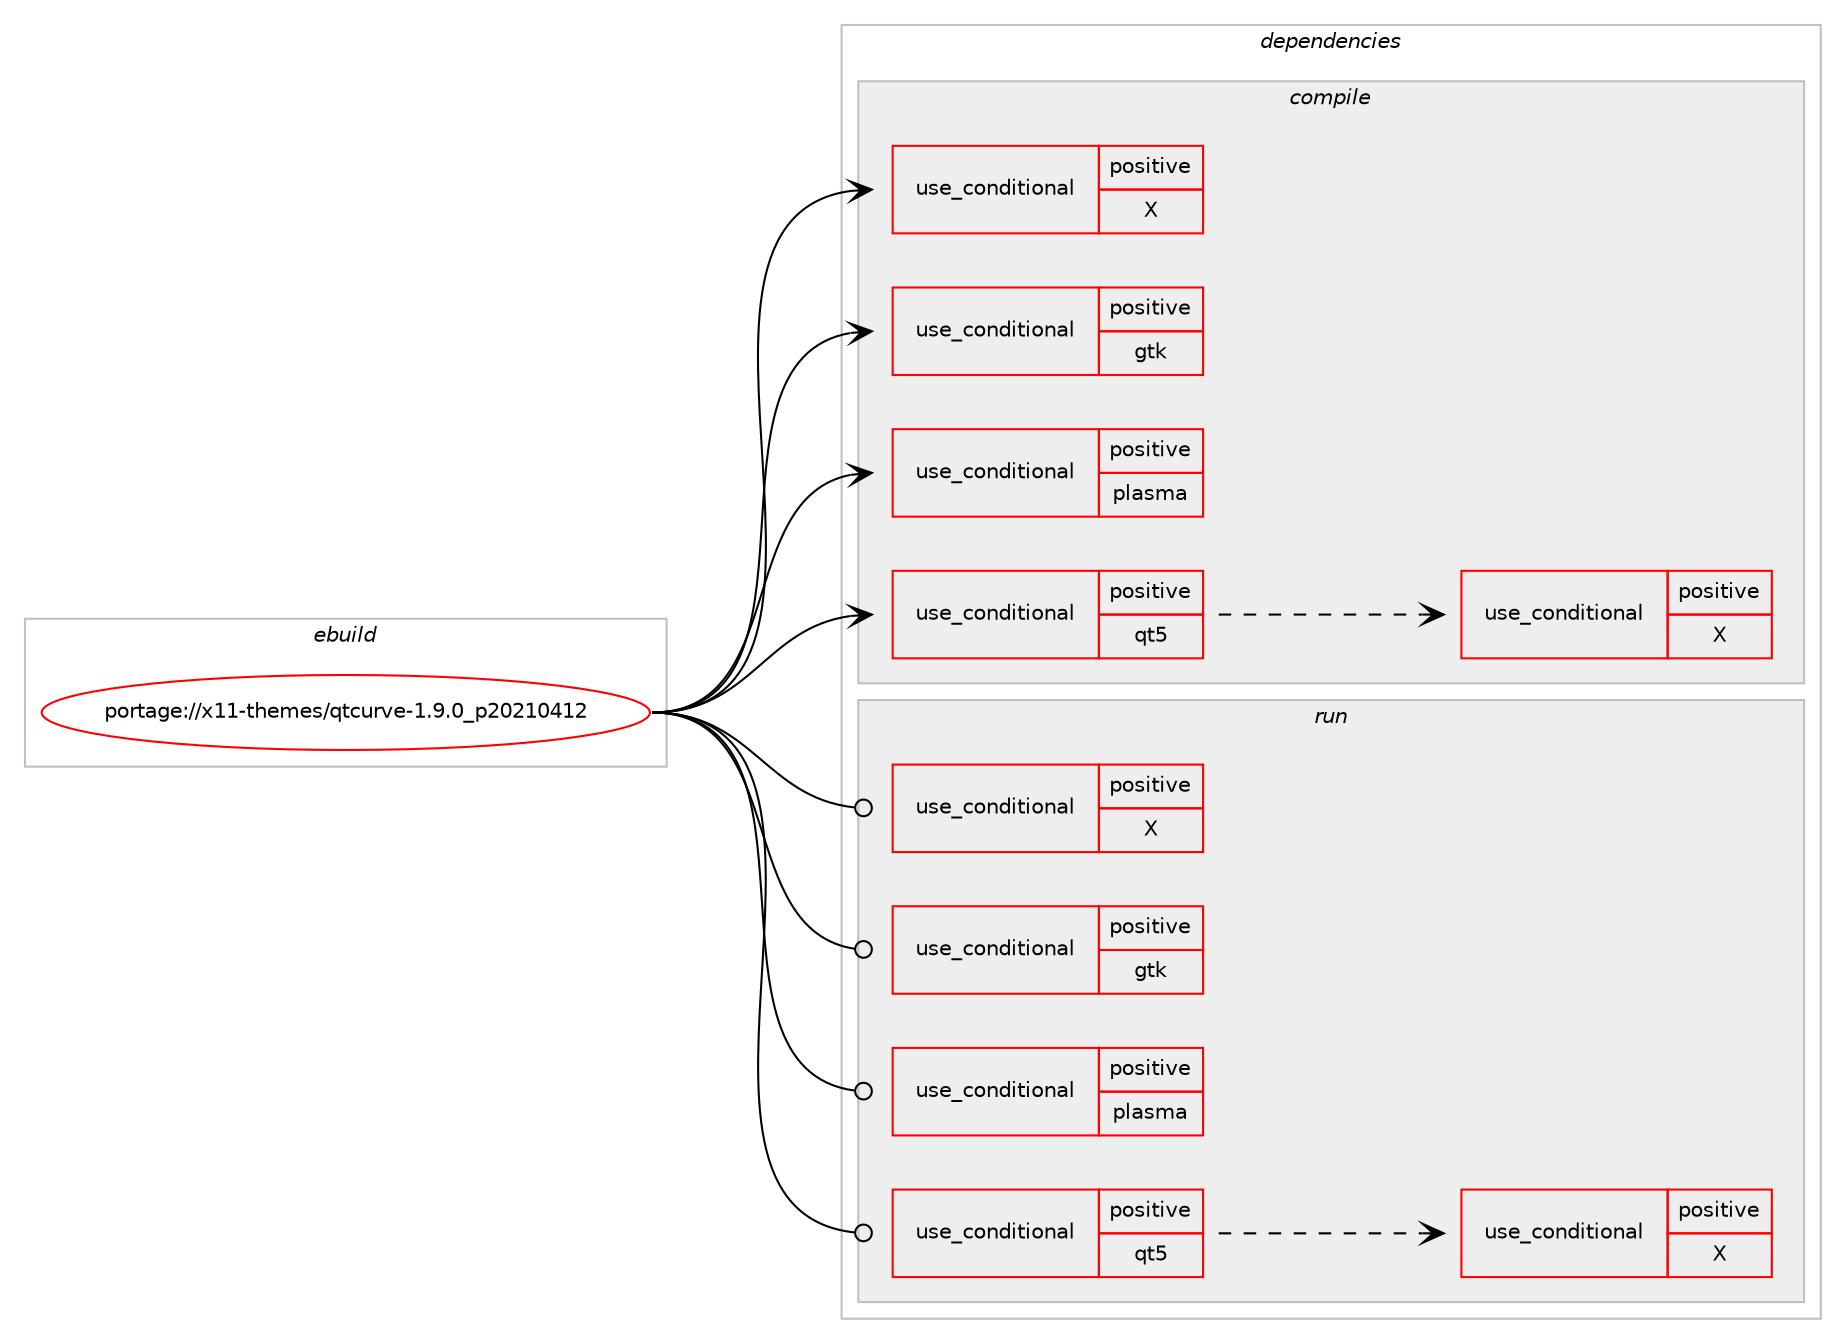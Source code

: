 digraph prolog {

# *************
# Graph options
# *************

newrank=true;
concentrate=true;
compound=true;
graph [rankdir=LR,fontname=Helvetica,fontsize=10,ranksep=1.5];#, ranksep=2.5, nodesep=0.2];
edge  [arrowhead=vee];
node  [fontname=Helvetica,fontsize=10];

# **********
# The ebuild
# **********

subgraph cluster_leftcol {
color=gray;
rank=same;
label=<<i>ebuild</i>>;
id [label="portage://x11-themes/qtcurve-1.9.0_p20210412", color=red, width=4, href="../x11-themes/qtcurve-1.9.0_p20210412.svg"];
}

# ****************
# The dependencies
# ****************

subgraph cluster_midcol {
color=gray;
label=<<i>dependencies</i>>;
subgraph cluster_compile {
fillcolor="#eeeeee";
style=filled;
label=<<i>compile</i>>;
subgraph cond120322 {
dependency231541 [label=<<TABLE BORDER="0" CELLBORDER="1" CELLSPACING="0" CELLPADDING="4"><TR><TD ROWSPAN="3" CELLPADDING="10">use_conditional</TD></TR><TR><TD>positive</TD></TR><TR><TD>X</TD></TR></TABLE>>, shape=none, color=red];
# *** BEGIN UNKNOWN DEPENDENCY TYPE (TODO) ***
# dependency231541 -> package_dependency(portage://x11-themes/qtcurve-1.9.0_p20210412,install,no,x11-libs,libX11,none,[,,],[],[])
# *** END UNKNOWN DEPENDENCY TYPE (TODO) ***

# *** BEGIN UNKNOWN DEPENDENCY TYPE (TODO) ***
# dependency231541 -> package_dependency(portage://x11-themes/qtcurve-1.9.0_p20210412,install,no,x11-libs,libxcb,none,[,,],[],[])
# *** END UNKNOWN DEPENDENCY TYPE (TODO) ***

}
id:e -> dependency231541:w [weight=20,style="solid",arrowhead="vee"];
subgraph cond120323 {
dependency231542 [label=<<TABLE BORDER="0" CELLBORDER="1" CELLSPACING="0" CELLPADDING="4"><TR><TD ROWSPAN="3" CELLPADDING="10">use_conditional</TD></TR><TR><TD>positive</TD></TR><TR><TD>gtk</TD></TR></TABLE>>, shape=none, color=red];
# *** BEGIN UNKNOWN DEPENDENCY TYPE (TODO) ***
# dependency231542 -> package_dependency(portage://x11-themes/qtcurve-1.9.0_p20210412,install,no,x11-libs,gtk+,none,[,,],[slot(2)],[])
# *** END UNKNOWN DEPENDENCY TYPE (TODO) ***

}
id:e -> dependency231542:w [weight=20,style="solid",arrowhead="vee"];
subgraph cond120324 {
dependency231543 [label=<<TABLE BORDER="0" CELLBORDER="1" CELLSPACING="0" CELLPADDING="4"><TR><TD ROWSPAN="3" CELLPADDING="10">use_conditional</TD></TR><TR><TD>positive</TD></TR><TR><TD>plasma</TD></TR></TABLE>>, shape=none, color=red];
# *** BEGIN UNKNOWN DEPENDENCY TYPE (TODO) ***
# dependency231543 -> package_dependency(portage://x11-themes/qtcurve-1.9.0_p20210412,install,no,dev-qt,qtprintsupport,none,[,,],[slot(5)],[])
# *** END UNKNOWN DEPENDENCY TYPE (TODO) ***

# *** BEGIN UNKNOWN DEPENDENCY TYPE (TODO) ***
# dependency231543 -> package_dependency(portage://x11-themes/qtcurve-1.9.0_p20210412,install,no,kde-frameworks,frameworkintegration,none,[,,],[slot(5)],[])
# *** END UNKNOWN DEPENDENCY TYPE (TODO) ***

# *** BEGIN UNKNOWN DEPENDENCY TYPE (TODO) ***
# dependency231543 -> package_dependency(portage://x11-themes/qtcurve-1.9.0_p20210412,install,no,kde-frameworks,karchive,none,[,,],[slot(5)],[])
# *** END UNKNOWN DEPENDENCY TYPE (TODO) ***

# *** BEGIN UNKNOWN DEPENDENCY TYPE (TODO) ***
# dependency231543 -> package_dependency(portage://x11-themes/qtcurve-1.9.0_p20210412,install,no,kde-frameworks,kcompletion,none,[,,],[slot(5)],[])
# *** END UNKNOWN DEPENDENCY TYPE (TODO) ***

# *** BEGIN UNKNOWN DEPENDENCY TYPE (TODO) ***
# dependency231543 -> package_dependency(portage://x11-themes/qtcurve-1.9.0_p20210412,install,no,kde-frameworks,kconfig,none,[,,],[slot(5)],[])
# *** END UNKNOWN DEPENDENCY TYPE (TODO) ***

# *** BEGIN UNKNOWN DEPENDENCY TYPE (TODO) ***
# dependency231543 -> package_dependency(portage://x11-themes/qtcurve-1.9.0_p20210412,install,no,kde-frameworks,kconfigwidgets,none,[,,],[slot(5)],[])
# *** END UNKNOWN DEPENDENCY TYPE (TODO) ***

# *** BEGIN UNKNOWN DEPENDENCY TYPE (TODO) ***
# dependency231543 -> package_dependency(portage://x11-themes/qtcurve-1.9.0_p20210412,install,no,kde-frameworks,kcoreaddons,none,[,,],[slot(5)],[])
# *** END UNKNOWN DEPENDENCY TYPE (TODO) ***

# *** BEGIN UNKNOWN DEPENDENCY TYPE (TODO) ***
# dependency231543 -> package_dependency(portage://x11-themes/qtcurve-1.9.0_p20210412,install,no,kde-frameworks,kguiaddons,none,[,,],[slot(5)],[])
# *** END UNKNOWN DEPENDENCY TYPE (TODO) ***

# *** BEGIN UNKNOWN DEPENDENCY TYPE (TODO) ***
# dependency231543 -> package_dependency(portage://x11-themes/qtcurve-1.9.0_p20210412,install,no,kde-frameworks,ki18n,none,[,,],[slot(5)],[])
# *** END UNKNOWN DEPENDENCY TYPE (TODO) ***

# *** BEGIN UNKNOWN DEPENDENCY TYPE (TODO) ***
# dependency231543 -> package_dependency(portage://x11-themes/qtcurve-1.9.0_p20210412,install,no,kde-frameworks,kiconthemes,none,[,,],[slot(5)],[])
# *** END UNKNOWN DEPENDENCY TYPE (TODO) ***

# *** BEGIN UNKNOWN DEPENDENCY TYPE (TODO) ***
# dependency231543 -> package_dependency(portage://x11-themes/qtcurve-1.9.0_p20210412,install,no,kde-frameworks,kio,none,[,,],[slot(5)],[])
# *** END UNKNOWN DEPENDENCY TYPE (TODO) ***

# *** BEGIN UNKNOWN DEPENDENCY TYPE (TODO) ***
# dependency231543 -> package_dependency(portage://x11-themes/qtcurve-1.9.0_p20210412,install,no,kde-frameworks,kwidgetsaddons,none,[,,],[slot(5)],[])
# *** END UNKNOWN DEPENDENCY TYPE (TODO) ***

# *** BEGIN UNKNOWN DEPENDENCY TYPE (TODO) ***
# dependency231543 -> package_dependency(portage://x11-themes/qtcurve-1.9.0_p20210412,install,no,kde-frameworks,kwindowsystem,none,[,,],[slot(5)],[])
# *** END UNKNOWN DEPENDENCY TYPE (TODO) ***

# *** BEGIN UNKNOWN DEPENDENCY TYPE (TODO) ***
# dependency231543 -> package_dependency(portage://x11-themes/qtcurve-1.9.0_p20210412,install,no,kde-frameworks,kxmlgui,none,[,,],[slot(5)],[])
# *** END UNKNOWN DEPENDENCY TYPE (TODO) ***

}
id:e -> dependency231543:w [weight=20,style="solid",arrowhead="vee"];
subgraph cond120325 {
dependency231544 [label=<<TABLE BORDER="0" CELLBORDER="1" CELLSPACING="0" CELLPADDING="4"><TR><TD ROWSPAN="3" CELLPADDING="10">use_conditional</TD></TR><TR><TD>positive</TD></TR><TR><TD>qt5</TD></TR></TABLE>>, shape=none, color=red];
# *** BEGIN UNKNOWN DEPENDENCY TYPE (TODO) ***
# dependency231544 -> package_dependency(portage://x11-themes/qtcurve-1.9.0_p20210412,install,no,dev-qt,qtcore,none,[,,],[slot(5)],[])
# *** END UNKNOWN DEPENDENCY TYPE (TODO) ***

# *** BEGIN UNKNOWN DEPENDENCY TYPE (TODO) ***
# dependency231544 -> package_dependency(portage://x11-themes/qtcurve-1.9.0_p20210412,install,no,dev-qt,qtdbus,none,[,,],[slot(5)],[])
# *** END UNKNOWN DEPENDENCY TYPE (TODO) ***

# *** BEGIN UNKNOWN DEPENDENCY TYPE (TODO) ***
# dependency231544 -> package_dependency(portage://x11-themes/qtcurve-1.9.0_p20210412,install,no,dev-qt,qtgui,none,[,,],[slot(5)],[])
# *** END UNKNOWN DEPENDENCY TYPE (TODO) ***

# *** BEGIN UNKNOWN DEPENDENCY TYPE (TODO) ***
# dependency231544 -> package_dependency(portage://x11-themes/qtcurve-1.9.0_p20210412,install,no,dev-qt,qtsvg,none,[,,],[slot(5)],[])
# *** END UNKNOWN DEPENDENCY TYPE (TODO) ***

# *** BEGIN UNKNOWN DEPENDENCY TYPE (TODO) ***
# dependency231544 -> package_dependency(portage://x11-themes/qtcurve-1.9.0_p20210412,install,no,dev-qt,qtwidgets,none,[,,],[slot(5)],[])
# *** END UNKNOWN DEPENDENCY TYPE (TODO) ***

subgraph cond120326 {
dependency231545 [label=<<TABLE BORDER="0" CELLBORDER="1" CELLSPACING="0" CELLPADDING="4"><TR><TD ROWSPAN="3" CELLPADDING="10">use_conditional</TD></TR><TR><TD>positive</TD></TR><TR><TD>X</TD></TR></TABLE>>, shape=none, color=red];
# *** BEGIN UNKNOWN DEPENDENCY TYPE (TODO) ***
# dependency231545 -> package_dependency(portage://x11-themes/qtcurve-1.9.0_p20210412,install,no,dev-qt,qtx11extras,none,[,,],[slot(5)],[])
# *** END UNKNOWN DEPENDENCY TYPE (TODO) ***

}
dependency231544:e -> dependency231545:w [weight=20,style="dashed",arrowhead="vee"];
}
id:e -> dependency231544:w [weight=20,style="solid",arrowhead="vee"];
}
subgraph cluster_compileandrun {
fillcolor="#eeeeee";
style=filled;
label=<<i>compile and run</i>>;
}
subgraph cluster_run {
fillcolor="#eeeeee";
style=filled;
label=<<i>run</i>>;
subgraph cond120327 {
dependency231546 [label=<<TABLE BORDER="0" CELLBORDER="1" CELLSPACING="0" CELLPADDING="4"><TR><TD ROWSPAN="3" CELLPADDING="10">use_conditional</TD></TR><TR><TD>positive</TD></TR><TR><TD>X</TD></TR></TABLE>>, shape=none, color=red];
# *** BEGIN UNKNOWN DEPENDENCY TYPE (TODO) ***
# dependency231546 -> package_dependency(portage://x11-themes/qtcurve-1.9.0_p20210412,run,no,x11-libs,libX11,none,[,,],[],[])
# *** END UNKNOWN DEPENDENCY TYPE (TODO) ***

# *** BEGIN UNKNOWN DEPENDENCY TYPE (TODO) ***
# dependency231546 -> package_dependency(portage://x11-themes/qtcurve-1.9.0_p20210412,run,no,x11-libs,libxcb,none,[,,],[],[])
# *** END UNKNOWN DEPENDENCY TYPE (TODO) ***

}
id:e -> dependency231546:w [weight=20,style="solid",arrowhead="odot"];
subgraph cond120328 {
dependency231547 [label=<<TABLE BORDER="0" CELLBORDER="1" CELLSPACING="0" CELLPADDING="4"><TR><TD ROWSPAN="3" CELLPADDING="10">use_conditional</TD></TR><TR><TD>positive</TD></TR><TR><TD>gtk</TD></TR></TABLE>>, shape=none, color=red];
# *** BEGIN UNKNOWN DEPENDENCY TYPE (TODO) ***
# dependency231547 -> package_dependency(portage://x11-themes/qtcurve-1.9.0_p20210412,run,no,x11-libs,gtk+,none,[,,],[slot(2)],[])
# *** END UNKNOWN DEPENDENCY TYPE (TODO) ***

}
id:e -> dependency231547:w [weight=20,style="solid",arrowhead="odot"];
subgraph cond120329 {
dependency231548 [label=<<TABLE BORDER="0" CELLBORDER="1" CELLSPACING="0" CELLPADDING="4"><TR><TD ROWSPAN="3" CELLPADDING="10">use_conditional</TD></TR><TR><TD>positive</TD></TR><TR><TD>plasma</TD></TR></TABLE>>, shape=none, color=red];
# *** BEGIN UNKNOWN DEPENDENCY TYPE (TODO) ***
# dependency231548 -> package_dependency(portage://x11-themes/qtcurve-1.9.0_p20210412,run,no,dev-qt,qtprintsupport,none,[,,],[slot(5)],[])
# *** END UNKNOWN DEPENDENCY TYPE (TODO) ***

# *** BEGIN UNKNOWN DEPENDENCY TYPE (TODO) ***
# dependency231548 -> package_dependency(portage://x11-themes/qtcurve-1.9.0_p20210412,run,no,kde-frameworks,frameworkintegration,none,[,,],[slot(5)],[])
# *** END UNKNOWN DEPENDENCY TYPE (TODO) ***

# *** BEGIN UNKNOWN DEPENDENCY TYPE (TODO) ***
# dependency231548 -> package_dependency(portage://x11-themes/qtcurve-1.9.0_p20210412,run,no,kde-frameworks,karchive,none,[,,],[slot(5)],[])
# *** END UNKNOWN DEPENDENCY TYPE (TODO) ***

# *** BEGIN UNKNOWN DEPENDENCY TYPE (TODO) ***
# dependency231548 -> package_dependency(portage://x11-themes/qtcurve-1.9.0_p20210412,run,no,kde-frameworks,kcompletion,none,[,,],[slot(5)],[])
# *** END UNKNOWN DEPENDENCY TYPE (TODO) ***

# *** BEGIN UNKNOWN DEPENDENCY TYPE (TODO) ***
# dependency231548 -> package_dependency(portage://x11-themes/qtcurve-1.9.0_p20210412,run,no,kde-frameworks,kconfig,none,[,,],[slot(5)],[])
# *** END UNKNOWN DEPENDENCY TYPE (TODO) ***

# *** BEGIN UNKNOWN DEPENDENCY TYPE (TODO) ***
# dependency231548 -> package_dependency(portage://x11-themes/qtcurve-1.9.0_p20210412,run,no,kde-frameworks,kconfigwidgets,none,[,,],[slot(5)],[])
# *** END UNKNOWN DEPENDENCY TYPE (TODO) ***

# *** BEGIN UNKNOWN DEPENDENCY TYPE (TODO) ***
# dependency231548 -> package_dependency(portage://x11-themes/qtcurve-1.9.0_p20210412,run,no,kde-frameworks,kcoreaddons,none,[,,],[slot(5)],[])
# *** END UNKNOWN DEPENDENCY TYPE (TODO) ***

# *** BEGIN UNKNOWN DEPENDENCY TYPE (TODO) ***
# dependency231548 -> package_dependency(portage://x11-themes/qtcurve-1.9.0_p20210412,run,no,kde-frameworks,kguiaddons,none,[,,],[slot(5)],[])
# *** END UNKNOWN DEPENDENCY TYPE (TODO) ***

# *** BEGIN UNKNOWN DEPENDENCY TYPE (TODO) ***
# dependency231548 -> package_dependency(portage://x11-themes/qtcurve-1.9.0_p20210412,run,no,kde-frameworks,ki18n,none,[,,],[slot(5)],[])
# *** END UNKNOWN DEPENDENCY TYPE (TODO) ***

# *** BEGIN UNKNOWN DEPENDENCY TYPE (TODO) ***
# dependency231548 -> package_dependency(portage://x11-themes/qtcurve-1.9.0_p20210412,run,no,kde-frameworks,kiconthemes,none,[,,],[slot(5)],[])
# *** END UNKNOWN DEPENDENCY TYPE (TODO) ***

# *** BEGIN UNKNOWN DEPENDENCY TYPE (TODO) ***
# dependency231548 -> package_dependency(portage://x11-themes/qtcurve-1.9.0_p20210412,run,no,kde-frameworks,kio,none,[,,],[slot(5)],[])
# *** END UNKNOWN DEPENDENCY TYPE (TODO) ***

# *** BEGIN UNKNOWN DEPENDENCY TYPE (TODO) ***
# dependency231548 -> package_dependency(portage://x11-themes/qtcurve-1.9.0_p20210412,run,no,kde-frameworks,kwidgetsaddons,none,[,,],[slot(5)],[])
# *** END UNKNOWN DEPENDENCY TYPE (TODO) ***

# *** BEGIN UNKNOWN DEPENDENCY TYPE (TODO) ***
# dependency231548 -> package_dependency(portage://x11-themes/qtcurve-1.9.0_p20210412,run,no,kde-frameworks,kwindowsystem,none,[,,],[slot(5)],[])
# *** END UNKNOWN DEPENDENCY TYPE (TODO) ***

# *** BEGIN UNKNOWN DEPENDENCY TYPE (TODO) ***
# dependency231548 -> package_dependency(portage://x11-themes/qtcurve-1.9.0_p20210412,run,no,kde-frameworks,kxmlgui,none,[,,],[slot(5)],[])
# *** END UNKNOWN DEPENDENCY TYPE (TODO) ***

}
id:e -> dependency231548:w [weight=20,style="solid",arrowhead="odot"];
subgraph cond120330 {
dependency231549 [label=<<TABLE BORDER="0" CELLBORDER="1" CELLSPACING="0" CELLPADDING="4"><TR><TD ROWSPAN="3" CELLPADDING="10">use_conditional</TD></TR><TR><TD>positive</TD></TR><TR><TD>qt5</TD></TR></TABLE>>, shape=none, color=red];
# *** BEGIN UNKNOWN DEPENDENCY TYPE (TODO) ***
# dependency231549 -> package_dependency(portage://x11-themes/qtcurve-1.9.0_p20210412,run,no,dev-qt,qtcore,none,[,,],[slot(5)],[])
# *** END UNKNOWN DEPENDENCY TYPE (TODO) ***

# *** BEGIN UNKNOWN DEPENDENCY TYPE (TODO) ***
# dependency231549 -> package_dependency(portage://x11-themes/qtcurve-1.9.0_p20210412,run,no,dev-qt,qtdbus,none,[,,],[slot(5)],[])
# *** END UNKNOWN DEPENDENCY TYPE (TODO) ***

# *** BEGIN UNKNOWN DEPENDENCY TYPE (TODO) ***
# dependency231549 -> package_dependency(portage://x11-themes/qtcurve-1.9.0_p20210412,run,no,dev-qt,qtgui,none,[,,],[slot(5)],[])
# *** END UNKNOWN DEPENDENCY TYPE (TODO) ***

# *** BEGIN UNKNOWN DEPENDENCY TYPE (TODO) ***
# dependency231549 -> package_dependency(portage://x11-themes/qtcurve-1.9.0_p20210412,run,no,dev-qt,qtsvg,none,[,,],[slot(5)],[])
# *** END UNKNOWN DEPENDENCY TYPE (TODO) ***

# *** BEGIN UNKNOWN DEPENDENCY TYPE (TODO) ***
# dependency231549 -> package_dependency(portage://x11-themes/qtcurve-1.9.0_p20210412,run,no,dev-qt,qtwidgets,none,[,,],[slot(5)],[])
# *** END UNKNOWN DEPENDENCY TYPE (TODO) ***

subgraph cond120331 {
dependency231550 [label=<<TABLE BORDER="0" CELLBORDER="1" CELLSPACING="0" CELLPADDING="4"><TR><TD ROWSPAN="3" CELLPADDING="10">use_conditional</TD></TR><TR><TD>positive</TD></TR><TR><TD>X</TD></TR></TABLE>>, shape=none, color=red];
# *** BEGIN UNKNOWN DEPENDENCY TYPE (TODO) ***
# dependency231550 -> package_dependency(portage://x11-themes/qtcurve-1.9.0_p20210412,run,no,dev-qt,qtx11extras,none,[,,],[slot(5)],[])
# *** END UNKNOWN DEPENDENCY TYPE (TODO) ***

}
dependency231549:e -> dependency231550:w [weight=20,style="dashed",arrowhead="vee"];
}
id:e -> dependency231549:w [weight=20,style="solid",arrowhead="odot"];
}
}

# **************
# The candidates
# **************

subgraph cluster_choices {
rank=same;
color=gray;
label=<<i>candidates</i>>;

}

}
